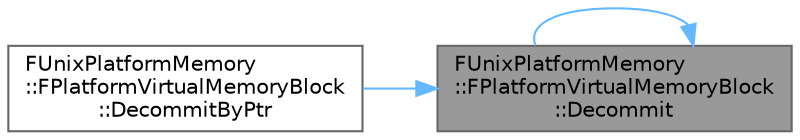 digraph "FUnixPlatformMemory::FPlatformVirtualMemoryBlock::Decommit"
{
 // INTERACTIVE_SVG=YES
 // LATEX_PDF_SIZE
  bgcolor="transparent";
  edge [fontname=Helvetica,fontsize=10,labelfontname=Helvetica,labelfontsize=10];
  node [fontname=Helvetica,fontsize=10,shape=box,height=0.2,width=0.4];
  rankdir="RL";
  Node1 [id="Node000001",label="FUnixPlatformMemory\l::FPlatformVirtualMemoryBlock\l::Decommit",height=0.2,width=0.4,color="gray40", fillcolor="grey60", style="filled", fontcolor="black",tooltip=" "];
  Node1 -> Node1 [id="edge1_Node000001_Node000001",dir="back",color="steelblue1",style="solid",tooltip=" "];
  Node1 -> Node2 [id="edge2_Node000001_Node000002",dir="back",color="steelblue1",style="solid",tooltip=" "];
  Node2 [id="Node000002",label="FUnixPlatformMemory\l::FPlatformVirtualMemoryBlock\l::DecommitByPtr",height=0.2,width=0.4,color="grey40", fillcolor="white", style="filled",URL="$d0/d5d/classFUnixPlatformMemory_1_1FPlatformVirtualMemoryBlock.html#a7e1f5374feb804c650fda7f090d0e582",tooltip=" "];
}
